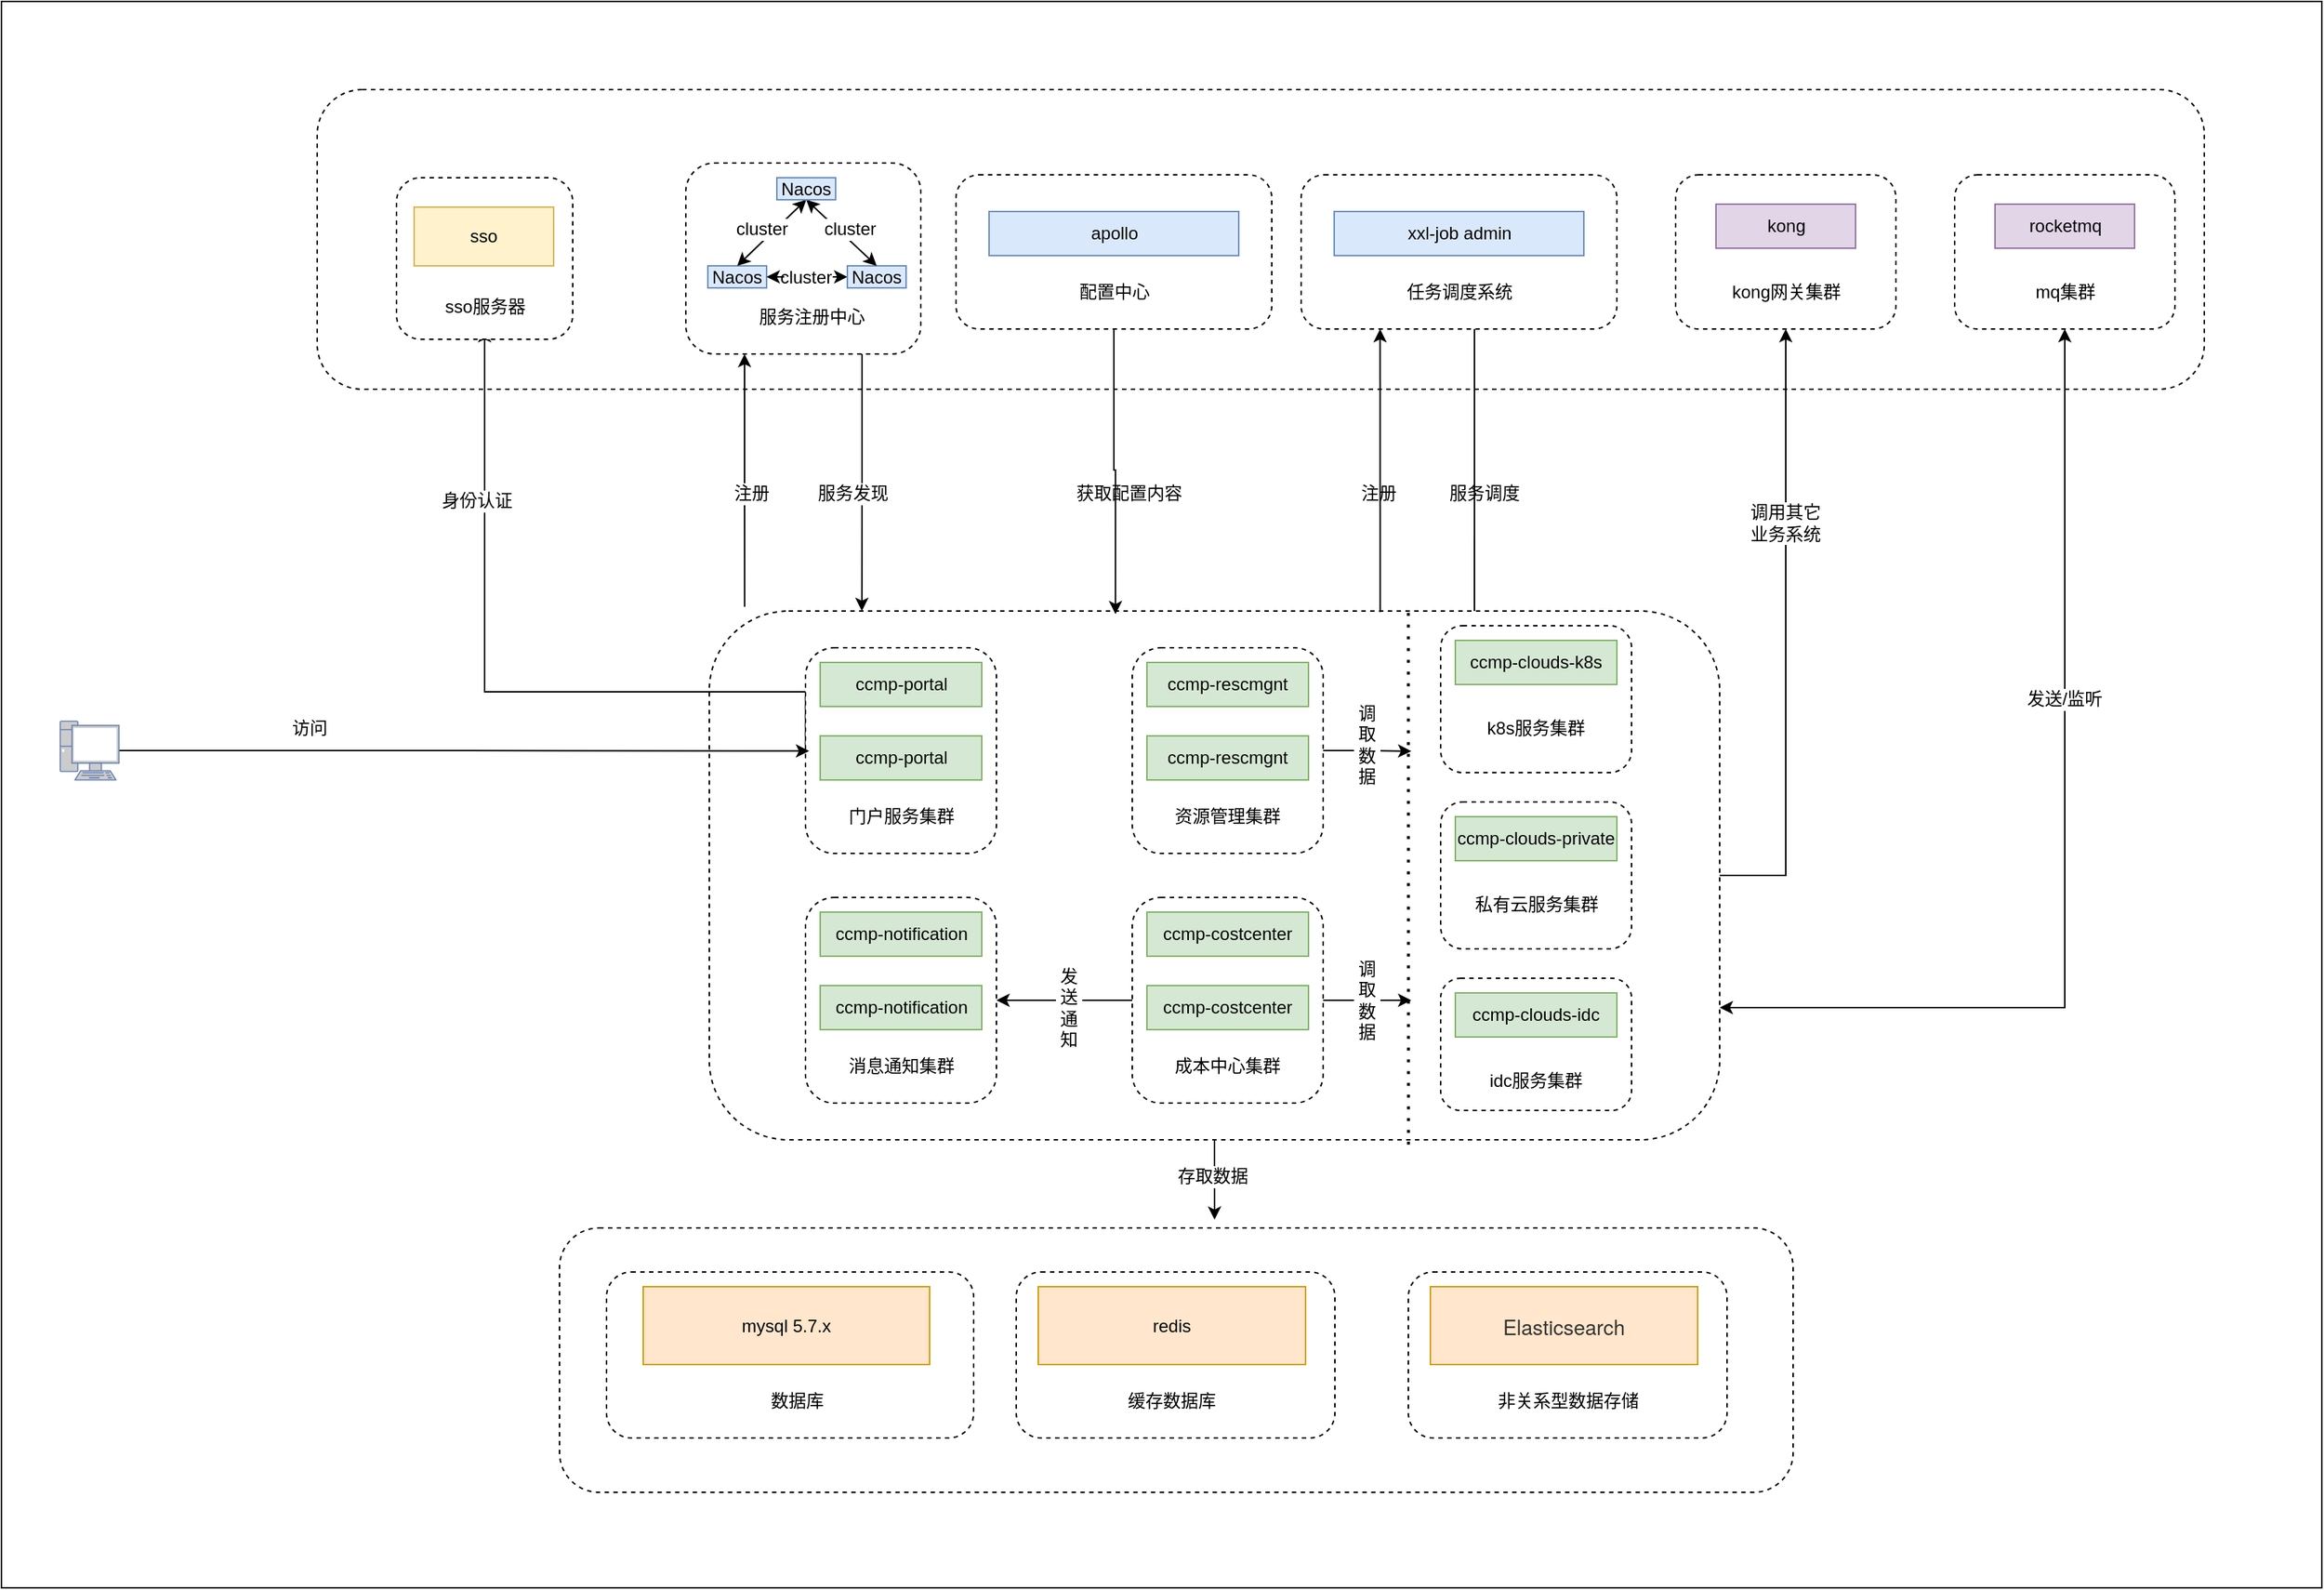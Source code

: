 <mxfile version="17.2.1" type="github">
  <diagram id="wSGMcBNISf7HqdgNfVy2" name="第 1 页">
    <mxGraphModel dx="2556" dy="1094" grid="1" gridSize="10" guides="1" tooltips="1" connect="1" arrows="1" fold="1" page="1" pageScale="1" pageWidth="827" pageHeight="1169" math="0" shadow="0">
      <root>
        <mxCell id="0" />
        <mxCell id="1" parent="0" />
        <mxCell id="6weQ-Jl1HaRSsEtESfC9-3" value="" style="rounded=0;whiteSpace=wrap;html=1;" vertex="1" parent="1">
          <mxGeometry x="90" y="20" width="1580" height="1080" as="geometry" />
        </mxCell>
        <mxCell id="9GRwctNnMvmnXsCD43Yp-45" value="" style="rounded=1;whiteSpace=wrap;html=1;dashed=1;labelBackgroundColor=default;" parent="1" vertex="1">
          <mxGeometry x="470" y="855" width="840" height="180" as="geometry" />
        </mxCell>
        <mxCell id="9GRwctNnMvmnXsCD43Yp-9" value="" style="rounded=1;whiteSpace=wrap;html=1;dashed=1;" parent="1" vertex="1">
          <mxGeometry x="305" y="80" width="1285" height="204" as="geometry" />
        </mxCell>
        <mxCell id="8yMyw2qE8aiuTOASSJmz-81" style="edgeStyle=none;rounded=0;orthogonalLoop=1;jettySize=auto;html=1;exitX=0.75;exitY=0;exitDx=0;exitDy=0;startArrow=classic;startFill=1;endArrow=none;endFill=0;strokeColor=default;entryX=0.549;entryY=1;entryDx=0;entryDy=0;entryPerimeter=0;" parent="1" target="8yMyw2qE8aiuTOASSJmz-77" edge="1">
          <mxGeometry relative="1" as="geometry">
            <mxPoint x="1093" y="510" as="sourcePoint" />
            <mxPoint x="1093" y="430" as="targetPoint" />
          </mxGeometry>
        </mxCell>
        <mxCell id="9GRwctNnMvmnXsCD43Yp-46" style="edgeStyle=orthogonalEdgeStyle;rounded=0;orthogonalLoop=1;jettySize=auto;html=1;exitX=0.5;exitY=1;exitDx=0;exitDy=0;entryX=0.531;entryY=-0.031;entryDx=0;entryDy=0;entryPerimeter=0;startArrow=none;startFill=0;endArrow=classic;endFill=1;" parent="1" source="8yMyw2qE8aiuTOASSJmz-46" target="9GRwctNnMvmnXsCD43Yp-45" edge="1">
          <mxGeometry relative="1" as="geometry" />
        </mxCell>
        <mxCell id="9GRwctNnMvmnXsCD43Yp-51" style="edgeStyle=orthogonalEdgeStyle;rounded=0;orthogonalLoop=1;jettySize=auto;html=1;exitX=1;exitY=0.5;exitDx=0;exitDy=0;entryX=0.5;entryY=1;entryDx=0;entryDy=0;startArrow=none;startFill=0;endArrow=classic;endFill=1;" parent="1" source="8yMyw2qE8aiuTOASSJmz-46" target="8yMyw2qE8aiuTOASSJmz-33" edge="1">
          <mxGeometry relative="1" as="geometry" />
        </mxCell>
        <mxCell id="KKb0Bnolm3aVP5IWetRR-4" style="edgeStyle=orthogonalEdgeStyle;rounded=0;orthogonalLoop=1;jettySize=auto;html=1;exitX=1;exitY=0.75;exitDx=0;exitDy=0;startArrow=classic;startFill=1;entryX=0.5;entryY=1;entryDx=0;entryDy=0;" parent="1" source="8yMyw2qE8aiuTOASSJmz-46" target="KKb0Bnolm3aVP5IWetRR-1" edge="1">
          <mxGeometry relative="1" as="geometry">
            <mxPoint x="1500" y="270" as="targetPoint" />
          </mxGeometry>
        </mxCell>
        <mxCell id="8yMyw2qE8aiuTOASSJmz-46" value="" style="rounded=1;whiteSpace=wrap;html=1;labelBackgroundColor=default;dashed=1;" parent="1" vertex="1">
          <mxGeometry x="572" y="435" width="688" height="360" as="geometry" />
        </mxCell>
        <mxCell id="9GRwctNnMvmnXsCD43Yp-48" style="edgeStyle=orthogonalEdgeStyle;rounded=0;orthogonalLoop=1;jettySize=auto;html=1;exitX=0;exitY=0.5;exitDx=0;exitDy=0;entryX=0.5;entryY=1;entryDx=0;entryDy=0;startArrow=none;startFill=0;endArrow=classic;endFill=1;" parent="1" source="8yMyw2qE8aiuTOASSJmz-49" target="8yMyw2qE8aiuTOASSJmz-89" edge="1">
          <mxGeometry relative="1" as="geometry">
            <Array as="points">
              <mxPoint x="638" y="490" />
              <mxPoint x="419" y="490" />
            </Array>
          </mxGeometry>
        </mxCell>
        <mxCell id="8yMyw2qE8aiuTOASSJmz-49" value="" style="rounded=1;whiteSpace=wrap;html=1;labelBackgroundColor=default;dashed=1;" parent="1" vertex="1">
          <mxGeometry x="637.5" y="460" width="130" height="140" as="geometry" />
        </mxCell>
        <mxCell id="9GRwctNnMvmnXsCD43Yp-11" style="edgeStyle=orthogonalEdgeStyle;rounded=0;orthogonalLoop=1;jettySize=auto;html=1;exitX=0.25;exitY=1;exitDx=0;exitDy=0;entryX=0.035;entryY=-0.008;entryDx=0;entryDy=0;entryPerimeter=0;startArrow=classic;startFill=1;endArrow=none;endFill=0;" parent="1" source="8yMyw2qE8aiuTOASSJmz-1" target="8yMyw2qE8aiuTOASSJmz-46" edge="1">
          <mxGeometry relative="1" as="geometry" />
        </mxCell>
        <mxCell id="9GRwctNnMvmnXsCD43Yp-13" style="edgeStyle=orthogonalEdgeStyle;rounded=0;orthogonalLoop=1;jettySize=auto;html=1;exitX=0.75;exitY=1;exitDx=0;exitDy=0;entryX=0.151;entryY=0;entryDx=0;entryDy=0;entryPerimeter=0;startArrow=none;startFill=0;endArrow=classic;endFill=1;" parent="1" source="8yMyw2qE8aiuTOASSJmz-1" target="8yMyw2qE8aiuTOASSJmz-46" edge="1">
          <mxGeometry relative="1" as="geometry" />
        </mxCell>
        <mxCell id="8yMyw2qE8aiuTOASSJmz-1" value="" style="rounded=1;whiteSpace=wrap;html=1;dashed=1;" parent="1" vertex="1">
          <mxGeometry x="556" y="130" width="160" height="130" as="geometry" />
        </mxCell>
        <mxCell id="8yMyw2qE8aiuTOASSJmz-18" style="edgeStyle=none;orthogonalLoop=1;jettySize=auto;html=1;exitX=1;exitY=0.5;exitDx=0;exitDy=0;startArrow=none;startFill=1;strokeColor=default;" parent="1" source="8yMyw2qE8aiuTOASSJmz-23" target="8yMyw2qE8aiuTOASSJmz-3" edge="1">
          <mxGeometry relative="1" as="geometry" />
        </mxCell>
        <mxCell id="8yMyw2qE8aiuTOASSJmz-2" value="Nacos" style="rounded=0;whiteSpace=wrap;html=1;fillColor=#dae8fc;strokeColor=#6c8ebf;" parent="1" vertex="1">
          <mxGeometry x="571" y="200" width="40" height="15" as="geometry" />
        </mxCell>
        <mxCell id="8yMyw2qE8aiuTOASSJmz-3" value="Nacos" style="rounded=0;whiteSpace=wrap;html=1;fillColor=#dae8fc;strokeColor=#6c8ebf;" parent="1" vertex="1">
          <mxGeometry x="666" y="200" width="40" height="15" as="geometry" />
        </mxCell>
        <mxCell id="8yMyw2qE8aiuTOASSJmz-27" style="edgeStyle=none;orthogonalLoop=1;jettySize=auto;html=1;exitX=0.5;exitY=1;exitDx=0;exitDy=0;entryX=0.5;entryY=0;entryDx=0;entryDy=0;startArrow=classic;startFill=1;strokeColor=default;" parent="1" source="8yMyw2qE8aiuTOASSJmz-4" target="8yMyw2qE8aiuTOASSJmz-3" edge="1">
          <mxGeometry relative="1" as="geometry" />
        </mxCell>
        <mxCell id="8yMyw2qE8aiuTOASSJmz-30" style="edgeStyle=none;orthogonalLoop=1;jettySize=auto;html=1;exitX=0.5;exitY=1;exitDx=0;exitDy=0;entryX=0.5;entryY=0;entryDx=0;entryDy=0;startArrow=classic;startFill=1;strokeColor=default;" parent="1" source="8yMyw2qE8aiuTOASSJmz-4" target="8yMyw2qE8aiuTOASSJmz-2" edge="1">
          <mxGeometry relative="1" as="geometry" />
        </mxCell>
        <mxCell id="8yMyw2qE8aiuTOASSJmz-4" value="Nacos" style="rounded=0;whiteSpace=wrap;html=1;fillColor=#dae8fc;strokeColor=#6c8ebf;" parent="1" vertex="1">
          <mxGeometry x="618" y="140" width="40" height="15" as="geometry" />
        </mxCell>
        <mxCell id="8yMyw2qE8aiuTOASSJmz-20" value="cluster" style="text;html=1;strokeColor=none;fillColor=none;align=center;verticalAlign=middle;whiteSpace=wrap;rounded=0;labelBackgroundColor=default;" parent="1" vertex="1">
          <mxGeometry x="593" y="170" width="30" height="10" as="geometry" />
        </mxCell>
        <mxCell id="8yMyw2qE8aiuTOASSJmz-22" value="cluster" style="text;html=1;strokeColor=none;fillColor=none;align=center;verticalAlign=middle;whiteSpace=wrap;rounded=0;labelBackgroundColor=default;" parent="1" vertex="1">
          <mxGeometry x="653" y="170" width="30" height="10" as="geometry" />
        </mxCell>
        <mxCell id="8yMyw2qE8aiuTOASSJmz-23" value="cluster" style="text;html=1;strokeColor=none;fillColor=none;align=center;verticalAlign=middle;whiteSpace=wrap;rounded=0;labelBackgroundColor=default;" parent="1" vertex="1">
          <mxGeometry x="623" y="202.5" width="30" height="10" as="geometry" />
        </mxCell>
        <mxCell id="8yMyw2qE8aiuTOASSJmz-26" value="" style="edgeStyle=none;orthogonalLoop=1;jettySize=auto;html=1;exitX=1;exitY=0.5;exitDx=0;exitDy=0;startArrow=classic;startFill=1;strokeColor=default;endArrow=none;" parent="1" source="8yMyw2qE8aiuTOASSJmz-2" target="8yMyw2qE8aiuTOASSJmz-23" edge="1">
          <mxGeometry relative="1" as="geometry">
            <mxPoint x="611" y="207.5" as="sourcePoint" />
            <mxPoint x="666" y="207.5" as="targetPoint" />
          </mxGeometry>
        </mxCell>
        <mxCell id="8yMyw2qE8aiuTOASSJmz-32" value="服务注册中心" style="text;html=1;strokeColor=none;fillColor=none;align=center;verticalAlign=middle;whiteSpace=wrap;rounded=0;labelBackgroundColor=default;" parent="1" vertex="1">
          <mxGeometry x="598" y="220" width="88" height="30" as="geometry" />
        </mxCell>
        <mxCell id="8yMyw2qE8aiuTOASSJmz-33" value="" style="rounded=1;whiteSpace=wrap;html=1;labelBackgroundColor=default;dashed=1;" parent="1" vertex="1">
          <mxGeometry x="1230" y="138" width="150" height="105" as="geometry" />
        </mxCell>
        <mxCell id="8yMyw2qE8aiuTOASSJmz-34" value="kong" style="rounded=0;whiteSpace=wrap;html=1;labelBackgroundColor=none;fillColor=#e1d5e7;strokeColor=#9673a6;" parent="1" vertex="1">
          <mxGeometry x="1257.5" y="158" width="95" height="30" as="geometry" />
        </mxCell>
        <mxCell id="8yMyw2qE8aiuTOASSJmz-39" value="kong网关集群" style="text;html=1;strokeColor=none;fillColor=none;align=center;verticalAlign=middle;whiteSpace=wrap;rounded=0;labelBackgroundColor=default;" parent="1" vertex="1">
          <mxGeometry x="1262.5" y="200" width="85" height="36" as="geometry" />
        </mxCell>
        <mxCell id="9GRwctNnMvmnXsCD43Yp-54" style="edgeStyle=orthogonalEdgeStyle;rounded=0;orthogonalLoop=1;jettySize=auto;html=1;exitX=1;exitY=0.5;exitDx=0;exitDy=0;exitPerimeter=0;startArrow=none;startFill=0;endArrow=classic;endFill=1;" parent="1" source="8yMyw2qE8aiuTOASSJmz-43" edge="1">
          <mxGeometry relative="1" as="geometry">
            <mxPoint x="640" y="530.286" as="targetPoint" />
          </mxGeometry>
        </mxCell>
        <mxCell id="8yMyw2qE8aiuTOASSJmz-43" value="" style="fontColor=#0066CC;verticalAlign=top;verticalLabelPosition=bottom;labelPosition=center;align=center;html=1;outlineConnect=0;fillColor=#CCCCCC;strokeColor=#6881B3;gradientColor=none;gradientDirection=north;strokeWidth=2;shape=mxgraph.networks.pc;rounded=1;labelBackgroundColor=default;" parent="1" vertex="1">
          <mxGeometry x="130" y="510" width="40" height="40" as="geometry" />
        </mxCell>
        <mxCell id="8yMyw2qE8aiuTOASSJmz-45" value="访问" style="text;html=1;strokeColor=none;fillColor=none;align=center;verticalAlign=middle;whiteSpace=wrap;rounded=0;labelBackgroundColor=default;" parent="1" vertex="1">
          <mxGeometry x="270" y="500" width="60" height="30" as="geometry" />
        </mxCell>
        <mxCell id="8yMyw2qE8aiuTOASSJmz-47" value="ccmp-portal" style="rounded=0;whiteSpace=wrap;html=1;labelBackgroundColor=none;fillColor=#d5e8d4;strokeColor=#82b366;" parent="1" vertex="1">
          <mxGeometry x="647.5" y="470" width="110" height="30" as="geometry" />
        </mxCell>
        <mxCell id="8yMyw2qE8aiuTOASSJmz-48" value="ccmp-portal" style="rounded=0;whiteSpace=wrap;html=1;labelBackgroundColor=none;fillColor=#d5e8d4;strokeColor=#82b366;" parent="1" vertex="1">
          <mxGeometry x="647.5" y="520" width="110" height="30" as="geometry" />
        </mxCell>
        <mxCell id="8yMyw2qE8aiuTOASSJmz-50" value="&lt;div style=&quot;text-align: left&quot;&gt;门户服务集群&lt;/div&gt;" style="text;html=1;strokeColor=none;fillColor=none;align=center;verticalAlign=middle;whiteSpace=wrap;rounded=0;dashed=1;labelBackgroundColor=default;" parent="1" vertex="1">
          <mxGeometry x="662.5" y="560" width="80" height="30" as="geometry" />
        </mxCell>
        <mxCell id="8yMyw2qE8aiuTOASSJmz-54" value="" style="rounded=1;whiteSpace=wrap;html=1;labelBackgroundColor=default;dashed=1;" parent="1" vertex="1">
          <mxGeometry x="1070" y="685" width="130" height="90" as="geometry" />
        </mxCell>
        <mxCell id="8yMyw2qE8aiuTOASSJmz-51" value="idc服务集群" style="text;html=1;strokeColor=none;fillColor=none;align=center;verticalAlign=middle;whiteSpace=wrap;rounded=0;dashed=1;labelBackgroundColor=default;" parent="1" vertex="1">
          <mxGeometry x="1095" y="740" width="80" height="30" as="geometry" />
        </mxCell>
        <mxCell id="8yMyw2qE8aiuTOASSJmz-53" value="ccmp-clouds-idc" style="rounded=0;whiteSpace=wrap;html=1;labelBackgroundColor=none;fillColor=#d5e8d4;strokeColor=#82b366;" parent="1" vertex="1">
          <mxGeometry x="1080" y="695" width="110" height="30" as="geometry" />
        </mxCell>
        <mxCell id="8yMyw2qE8aiuTOASSJmz-55" value="" style="rounded=1;whiteSpace=wrap;html=1;labelBackgroundColor=default;dashed=1;" parent="1" vertex="1">
          <mxGeometry x="1070" y="565" width="130" height="100" as="geometry" />
        </mxCell>
        <mxCell id="8yMyw2qE8aiuTOASSJmz-56" value="私有云服务集群" style="text;html=1;strokeColor=none;fillColor=none;align=center;verticalAlign=middle;whiteSpace=wrap;rounded=0;dashed=1;labelBackgroundColor=default;" parent="1" vertex="1">
          <mxGeometry x="1087.5" y="620" width="95" height="30" as="geometry" />
        </mxCell>
        <mxCell id="8yMyw2qE8aiuTOASSJmz-58" value="ccmp-clouds-private" style="rounded=0;whiteSpace=wrap;html=1;labelBackgroundColor=none;fillColor=#d5e8d4;strokeColor=#82b366;" parent="1" vertex="1">
          <mxGeometry x="1080" y="575" width="110" height="30" as="geometry" />
        </mxCell>
        <mxCell id="8yMyw2qE8aiuTOASSJmz-59" value="" style="rounded=1;whiteSpace=wrap;html=1;labelBackgroundColor=default;dashed=1;" parent="1" vertex="1">
          <mxGeometry x="1070" y="445" width="130" height="100" as="geometry" />
        </mxCell>
        <mxCell id="8yMyw2qE8aiuTOASSJmz-60" value="k8s服务集群" style="text;html=1;strokeColor=none;fillColor=none;align=center;verticalAlign=middle;whiteSpace=wrap;rounded=0;dashed=1;labelBackgroundColor=default;" parent="1" vertex="1">
          <mxGeometry x="1095" y="500" width="80" height="30" as="geometry" />
        </mxCell>
        <mxCell id="8yMyw2qE8aiuTOASSJmz-62" value="ccmp-clouds-k8s" style="rounded=0;whiteSpace=wrap;html=1;labelBackgroundColor=none;fillColor=#d5e8d4;strokeColor=#82b366;" parent="1" vertex="1">
          <mxGeometry x="1080" y="455" width="110" height="30" as="geometry" />
        </mxCell>
        <mxCell id="8yMyw2qE8aiuTOASSJmz-65" value="注册" style="text;html=1;strokeColor=none;fillColor=none;align=center;verticalAlign=middle;whiteSpace=wrap;rounded=0;dashed=1;labelBackgroundColor=default;" parent="1" vertex="1">
          <mxGeometry x="571" y="340" width="60" height="30" as="geometry" />
        </mxCell>
        <mxCell id="8yMyw2qE8aiuTOASSJmz-68" value="服务发现" style="text;html=1;strokeColor=none;fillColor=none;align=center;verticalAlign=middle;whiteSpace=wrap;rounded=0;dashed=1;labelBackgroundColor=default;" parent="1" vertex="1">
          <mxGeometry x="600" y="340" width="140" height="30" as="geometry" />
        </mxCell>
        <mxCell id="8yMyw2qE8aiuTOASSJmz-80" style="edgeStyle=none;rounded=0;orthogonalLoop=1;jettySize=auto;html=1;exitX=0.25;exitY=1;exitDx=0;exitDy=0;entryX=0.664;entryY=0.002;entryDx=0;entryDy=0;entryPerimeter=0;startArrow=classic;startFill=1;endArrow=none;endFill=0;strokeColor=default;" parent="1" source="8yMyw2qE8aiuTOASSJmz-77" target="8yMyw2qE8aiuTOASSJmz-46" edge="1">
          <mxGeometry relative="1" as="geometry" />
        </mxCell>
        <mxCell id="8yMyw2qE8aiuTOASSJmz-77" value="" style="rounded=1;whiteSpace=wrap;html=1;dashed=1;labelBackgroundColor=default;" parent="1" vertex="1">
          <mxGeometry x="975" y="138" width="215" height="105" as="geometry" />
        </mxCell>
        <mxCell id="8yMyw2qE8aiuTOASSJmz-78" value="xxl-job admin" style="rounded=0;whiteSpace=wrap;html=1;labelBackgroundColor=none;fillColor=#dae8fc;strokeColor=#6c8ebf;" parent="1" vertex="1">
          <mxGeometry x="997.5" y="163" width="170" height="30" as="geometry" />
        </mxCell>
        <mxCell id="8yMyw2qE8aiuTOASSJmz-79" value="任务调度系统" style="text;html=1;strokeColor=none;fillColor=none;align=center;verticalAlign=middle;whiteSpace=wrap;rounded=0;dashed=1;labelBackgroundColor=default;" parent="1" vertex="1">
          <mxGeometry x="1002.5" y="203" width="160" height="30" as="geometry" />
        </mxCell>
        <mxCell id="8yMyw2qE8aiuTOASSJmz-85" value="注册" style="text;html=1;strokeColor=none;fillColor=none;align=center;verticalAlign=middle;whiteSpace=wrap;rounded=0;labelBackgroundColor=none;" parent="1" vertex="1">
          <mxGeometry x="997.5" y="340" width="60" height="30" as="geometry" />
        </mxCell>
        <mxCell id="8yMyw2qE8aiuTOASSJmz-86" value="服务调度" style="text;html=1;strokeColor=none;fillColor=none;align=center;verticalAlign=middle;whiteSpace=wrap;rounded=0;labelBackgroundColor=none;" parent="1" vertex="1">
          <mxGeometry x="1070" y="340" width="60" height="30" as="geometry" />
        </mxCell>
        <mxCell id="8yMyw2qE8aiuTOASSJmz-87" value="" style="rounded=1;whiteSpace=wrap;html=1;labelBackgroundColor=none;dashed=1;" parent="1" vertex="1">
          <mxGeometry x="359" y="140" width="120" height="110" as="geometry" />
        </mxCell>
        <mxCell id="8yMyw2qE8aiuTOASSJmz-88" value="sso" style="rounded=0;whiteSpace=wrap;html=1;labelBackgroundColor=none;fillColor=#fff2cc;strokeColor=#d6b656;" parent="1" vertex="1">
          <mxGeometry x="371" y="160" width="95" height="40" as="geometry" />
        </mxCell>
        <mxCell id="8yMyw2qE8aiuTOASSJmz-89" value="sso服务器" style="text;html=1;strokeColor=none;fillColor=none;align=center;verticalAlign=middle;whiteSpace=wrap;rounded=0;labelBackgroundColor=none;" parent="1" vertex="1">
          <mxGeometry x="380.5" y="213" width="77" height="30" as="geometry" />
        </mxCell>
        <mxCell id="8yMyw2qE8aiuTOASSJmz-93" value="" style="rounded=1;whiteSpace=wrap;html=1;labelBackgroundColor=default;dashed=1;" parent="1" vertex="1">
          <mxGeometry x="502" y="885" width="250" height="113" as="geometry" />
        </mxCell>
        <mxCell id="8yMyw2qE8aiuTOASSJmz-94" value="mysql 5.7.x" style="rounded=0;whiteSpace=wrap;html=1;labelBackgroundColor=none;fillColor=#ffe6cc;strokeColor=#d79b00;" parent="1" vertex="1">
          <mxGeometry x="527" y="895" width="195" height="53" as="geometry" />
        </mxCell>
        <mxCell id="8yMyw2qE8aiuTOASSJmz-95" value="数据库" style="text;html=1;strokeColor=none;fillColor=none;align=center;verticalAlign=middle;whiteSpace=wrap;rounded=0;labelBackgroundColor=default;" parent="1" vertex="1">
          <mxGeometry x="572" y="958" width="120" height="30" as="geometry" />
        </mxCell>
        <mxCell id="8yMyw2qE8aiuTOASSJmz-97" value="" style="rounded=1;whiteSpace=wrap;html=1;dashed=1;labelBackgroundColor=none;" parent="1" vertex="1">
          <mxGeometry x="781" y="885" width="217" height="113" as="geometry" />
        </mxCell>
        <mxCell id="8yMyw2qE8aiuTOASSJmz-98" value="redis" style="rounded=0;whiteSpace=wrap;html=1;labelBackgroundColor=none;fillColor=#ffe6cc;strokeColor=#d79b00;" parent="1" vertex="1">
          <mxGeometry x="796" y="895" width="182" height="53" as="geometry" />
        </mxCell>
        <mxCell id="8yMyw2qE8aiuTOASSJmz-99" value="缓存数据库" style="text;html=1;strokeColor=none;fillColor=none;align=center;verticalAlign=middle;whiteSpace=wrap;rounded=0;dashed=1;labelBackgroundColor=none;" parent="1" vertex="1">
          <mxGeometry x="847" y="958" width="80" height="30" as="geometry" />
        </mxCell>
        <mxCell id="8yMyw2qE8aiuTOASSJmz-102" value="" style="rounded=1;whiteSpace=wrap;html=1;dashed=1;labelBackgroundColor=none;" parent="1" vertex="1">
          <mxGeometry x="1048" y="885" width="217" height="113" as="geometry" />
        </mxCell>
        <mxCell id="8yMyw2qE8aiuTOASSJmz-103" value="&lt;span style=&quot;color: rgb(51 , 51 , 51) ; font-family: &amp;quot;helvetica neue&amp;quot; , &amp;quot;helvetica&amp;quot; , &amp;quot;arial&amp;quot; , &amp;quot;pingfang sc&amp;quot; , &amp;quot;hiragino sans gb&amp;quot; , &amp;quot;microsoft yahei&amp;quot; , &amp;quot;wenquanyi micro hei&amp;quot; , sans-serif ; font-size: 14px ; text-indent: 28px&quot;&gt;Elasticsearch&lt;/span&gt;" style="rounded=0;whiteSpace=wrap;html=1;labelBackgroundColor=none;fillColor=#ffe6cc;strokeColor=#d79b00;" parent="1" vertex="1">
          <mxGeometry x="1063" y="895" width="182" height="53" as="geometry" />
        </mxCell>
        <mxCell id="8yMyw2qE8aiuTOASSJmz-104" value="非关系型数据存储" style="text;html=1;strokeColor=none;fillColor=none;align=center;verticalAlign=middle;whiteSpace=wrap;rounded=0;dashed=1;labelBackgroundColor=none;" parent="1" vertex="1">
          <mxGeometry x="1099.5" y="958" width="114" height="30" as="geometry" />
        </mxCell>
        <mxCell id="9GRwctNnMvmnXsCD43Yp-1" value="获取配置内容" style="text;html=1;strokeColor=none;fillColor=none;align=center;verticalAlign=middle;whiteSpace=wrap;rounded=0;dashed=1;labelBackgroundColor=default;" parent="1" vertex="1">
          <mxGeometry x="787.5" y="340" width="140" height="30" as="geometry" />
        </mxCell>
        <mxCell id="9GRwctNnMvmnXsCD43Yp-17" style="edgeStyle=orthogonalEdgeStyle;rounded=0;orthogonalLoop=1;jettySize=auto;html=1;exitX=0.5;exitY=1;exitDx=0;exitDy=0;entryX=0.402;entryY=0.006;entryDx=0;entryDy=0;entryPerimeter=0;startArrow=none;startFill=0;endArrow=classic;endFill=1;" parent="1" source="9GRwctNnMvmnXsCD43Yp-6" target="8yMyw2qE8aiuTOASSJmz-46" edge="1">
          <mxGeometry relative="1" as="geometry" />
        </mxCell>
        <mxCell id="9GRwctNnMvmnXsCD43Yp-6" value="" style="rounded=1;whiteSpace=wrap;html=1;dashed=1;labelBackgroundColor=default;" parent="1" vertex="1">
          <mxGeometry x="740" y="138" width="215" height="105" as="geometry" />
        </mxCell>
        <mxCell id="9GRwctNnMvmnXsCD43Yp-7" value="apollo" style="rounded=0;whiteSpace=wrap;html=1;labelBackgroundColor=none;fillColor=#dae8fc;strokeColor=#6c8ebf;" parent="1" vertex="1">
          <mxGeometry x="762.5" y="163" width="170" height="30" as="geometry" />
        </mxCell>
        <mxCell id="9GRwctNnMvmnXsCD43Yp-8" value="配置中心" style="text;html=1;strokeColor=none;fillColor=none;align=center;verticalAlign=middle;whiteSpace=wrap;rounded=0;dashed=1;labelBackgroundColor=default;" parent="1" vertex="1">
          <mxGeometry x="767.5" y="203" width="160" height="30" as="geometry" />
        </mxCell>
        <mxCell id="9GRwctNnMvmnXsCD43Yp-10" value="身份认证" style="text;html=1;strokeColor=none;fillColor=none;align=center;verticalAlign=middle;whiteSpace=wrap;rounded=0;dashed=1;labelBackgroundColor=default;" parent="1" vertex="1">
          <mxGeometry x="384" y="345" width="60" height="30" as="geometry" />
        </mxCell>
        <mxCell id="9GRwctNnMvmnXsCD43Yp-21" value="" style="endArrow=none;dashed=1;html=1;dashPattern=1 3;strokeWidth=2;rounded=0;exitX=0.692;exitY=1.009;exitDx=0;exitDy=0;exitPerimeter=0;" parent="1" source="8yMyw2qE8aiuTOASSJmz-46" edge="1">
          <mxGeometry width="50" height="50" relative="1" as="geometry">
            <mxPoint x="1048" y="765" as="sourcePoint" />
            <mxPoint x="1048" y="435" as="targetPoint" />
          </mxGeometry>
        </mxCell>
        <mxCell id="9GRwctNnMvmnXsCD43Yp-43" style="edgeStyle=orthogonalEdgeStyle;rounded=0;orthogonalLoop=1;jettySize=auto;html=1;exitX=1;exitY=0.5;exitDx=0;exitDy=0;entryX=0;entryY=0.5;entryDx=0;entryDy=0;startArrow=classic;startFill=1;endArrow=none;endFill=0;" parent="1" source="9GRwctNnMvmnXsCD43Yp-24" target="9GRwctNnMvmnXsCD43Yp-36" edge="1">
          <mxGeometry relative="1" as="geometry" />
        </mxCell>
        <mxCell id="9GRwctNnMvmnXsCD43Yp-24" value="" style="rounded=1;whiteSpace=wrap;html=1;labelBackgroundColor=default;dashed=1;" parent="1" vertex="1">
          <mxGeometry x="637.5" y="630" width="130" height="140" as="geometry" />
        </mxCell>
        <mxCell id="9GRwctNnMvmnXsCD43Yp-25" value="&lt;div style=&quot;text-align: left&quot;&gt;消息通知集群&lt;br&gt;&lt;/div&gt;" style="text;html=1;strokeColor=none;fillColor=none;align=center;verticalAlign=middle;whiteSpace=wrap;rounded=0;dashed=1;labelBackgroundColor=default;" parent="1" vertex="1">
          <mxGeometry x="662.5" y="730" width="80" height="30" as="geometry" />
        </mxCell>
        <mxCell id="9GRwctNnMvmnXsCD43Yp-26" value="ccmp-notification" style="rounded=0;whiteSpace=wrap;html=1;labelBackgroundColor=none;fillColor=#d5e8d4;strokeColor=#82b366;" parent="1" vertex="1">
          <mxGeometry x="647.5" y="690" width="110" height="30" as="geometry" />
        </mxCell>
        <mxCell id="9GRwctNnMvmnXsCD43Yp-27" value="ccmp-notification" style="rounded=0;whiteSpace=wrap;html=1;labelBackgroundColor=none;fillColor=#d5e8d4;strokeColor=#82b366;" parent="1" vertex="1">
          <mxGeometry x="647.5" y="640" width="110" height="30" as="geometry" />
        </mxCell>
        <mxCell id="9GRwctNnMvmnXsCD43Yp-41" style="edgeStyle=orthogonalEdgeStyle;rounded=0;orthogonalLoop=1;jettySize=auto;html=1;exitX=1;exitY=0.5;exitDx=0;exitDy=0;startArrow=none;startFill=0;endArrow=classic;endFill=1;" parent="1" source="9GRwctNnMvmnXsCD43Yp-28" edge="1">
          <mxGeometry relative="1" as="geometry">
            <mxPoint x="1050" y="530.412" as="targetPoint" />
          </mxGeometry>
        </mxCell>
        <mxCell id="9GRwctNnMvmnXsCD43Yp-28" value="" style="rounded=1;whiteSpace=wrap;html=1;labelBackgroundColor=default;dashed=1;" parent="1" vertex="1">
          <mxGeometry x="860" y="460" width="130" height="140" as="geometry" />
        </mxCell>
        <mxCell id="9GRwctNnMvmnXsCD43Yp-29" value="&lt;div style=&quot;text-align: left&quot;&gt;资源管理集群&lt;/div&gt;" style="text;html=1;strokeColor=none;fillColor=none;align=center;verticalAlign=middle;whiteSpace=wrap;rounded=0;dashed=1;labelBackgroundColor=default;" parent="1" vertex="1">
          <mxGeometry x="885" y="560" width="80" height="30" as="geometry" />
        </mxCell>
        <mxCell id="9GRwctNnMvmnXsCD43Yp-30" value="ccmp-rescmgnt" style="rounded=0;whiteSpace=wrap;html=1;labelBackgroundColor=none;fillColor=#d5e8d4;strokeColor=#82b366;" parent="1" vertex="1">
          <mxGeometry x="870" y="520" width="110" height="30" as="geometry" />
        </mxCell>
        <mxCell id="9GRwctNnMvmnXsCD43Yp-31" value="ccmp-rescmgnt" style="rounded=0;whiteSpace=wrap;html=1;labelBackgroundColor=none;fillColor=#d5e8d4;strokeColor=#82b366;" parent="1" vertex="1">
          <mxGeometry x="870" y="470" width="110" height="30" as="geometry" />
        </mxCell>
        <mxCell id="6weQ-Jl1HaRSsEtESfC9-1" style="edgeStyle=orthogonalEdgeStyle;rounded=0;orthogonalLoop=1;jettySize=auto;html=1;exitX=1;exitY=0.5;exitDx=0;exitDy=0;startArrow=none;startFill=0;endArrow=classic;endFill=1;" edge="1" parent="1" source="9GRwctNnMvmnXsCD43Yp-36">
          <mxGeometry relative="1" as="geometry">
            <mxPoint x="1050" y="700" as="targetPoint" />
          </mxGeometry>
        </mxCell>
        <mxCell id="9GRwctNnMvmnXsCD43Yp-36" value="" style="rounded=1;whiteSpace=wrap;html=1;labelBackgroundColor=default;dashed=1;" parent="1" vertex="1">
          <mxGeometry x="860" y="630" width="130" height="140" as="geometry" />
        </mxCell>
        <mxCell id="9GRwctNnMvmnXsCD43Yp-37" value="&lt;div style=&quot;text-align: left&quot;&gt;成本中心集群&lt;br&gt;&lt;/div&gt;" style="text;html=1;strokeColor=none;fillColor=none;align=center;verticalAlign=middle;whiteSpace=wrap;rounded=0;dashed=1;labelBackgroundColor=default;" parent="1" vertex="1">
          <mxGeometry x="885" y="730" width="80" height="30" as="geometry" />
        </mxCell>
        <mxCell id="9GRwctNnMvmnXsCD43Yp-38" value="ccmp-costcenter" style="rounded=0;whiteSpace=wrap;html=1;labelBackgroundColor=none;fillColor=#d5e8d4;strokeColor=#82b366;" parent="1" vertex="1">
          <mxGeometry x="870" y="690" width="110" height="30" as="geometry" />
        </mxCell>
        <mxCell id="9GRwctNnMvmnXsCD43Yp-39" value="ccmp-costcenter" style="rounded=0;whiteSpace=wrap;html=1;labelBackgroundColor=none;fillColor=#d5e8d4;strokeColor=#82b366;" parent="1" vertex="1">
          <mxGeometry x="870" y="640" width="110" height="30" as="geometry" />
        </mxCell>
        <mxCell id="9GRwctNnMvmnXsCD43Yp-42" value="调取数据" style="text;html=1;strokeColor=none;fillColor=none;align=center;verticalAlign=middle;whiteSpace=wrap;rounded=0;dashed=1;labelBackgroundColor=default;" parent="1" vertex="1">
          <mxGeometry x="1010" y="485" width="20" height="81" as="geometry" />
        </mxCell>
        <mxCell id="9GRwctNnMvmnXsCD43Yp-44" value="发送通知" style="text;html=1;strokeColor=none;fillColor=none;align=center;verticalAlign=middle;whiteSpace=wrap;rounded=0;dashed=1;labelBackgroundColor=default;" parent="1" vertex="1">
          <mxGeometry x="807" y="664.5" width="20" height="81" as="geometry" />
        </mxCell>
        <mxCell id="9GRwctNnMvmnXsCD43Yp-47" value="存取数据" style="text;html=1;strokeColor=none;fillColor=none;align=center;verticalAlign=middle;whiteSpace=wrap;rounded=0;dashed=1;labelBackgroundColor=default;" parent="1" vertex="1">
          <mxGeometry x="885" y="805" width="60" height="30" as="geometry" />
        </mxCell>
        <mxCell id="9GRwctNnMvmnXsCD43Yp-52" value="调用其它业务系统" style="text;html=1;strokeColor=none;fillColor=none;align=center;verticalAlign=middle;whiteSpace=wrap;rounded=0;dashed=1;labelBackgroundColor=default;" parent="1" vertex="1">
          <mxGeometry x="1275" y="360" width="60" height="30" as="geometry" />
        </mxCell>
        <mxCell id="KKb0Bnolm3aVP5IWetRR-1" value="" style="rounded=1;whiteSpace=wrap;html=1;labelBackgroundColor=default;dashed=1;" parent="1" vertex="1">
          <mxGeometry x="1420" y="138" width="150" height="105" as="geometry" />
        </mxCell>
        <mxCell id="KKb0Bnolm3aVP5IWetRR-2" value="mq集群" style="text;html=1;strokeColor=none;fillColor=none;align=center;verticalAlign=middle;whiteSpace=wrap;rounded=0;labelBackgroundColor=default;" parent="1" vertex="1">
          <mxGeometry x="1452.5" y="200" width="85" height="36" as="geometry" />
        </mxCell>
        <mxCell id="KKb0Bnolm3aVP5IWetRR-3" value="rocketmq" style="rounded=0;whiteSpace=wrap;html=1;labelBackgroundColor=none;fillColor=#e1d5e7;strokeColor=#9673a6;" parent="1" vertex="1">
          <mxGeometry x="1447.5" y="158" width="95" height="30" as="geometry" />
        </mxCell>
        <mxCell id="KKb0Bnolm3aVP5IWetRR-5" value="发送/监听" style="text;html=1;strokeColor=none;fillColor=none;align=center;verticalAlign=middle;whiteSpace=wrap;rounded=0;labelBackgroundColor=default;" parent="1" vertex="1">
          <mxGeometry x="1465" y="480" width="60" height="30" as="geometry" />
        </mxCell>
        <mxCell id="6weQ-Jl1HaRSsEtESfC9-2" value="调取数据" style="text;html=1;strokeColor=none;fillColor=none;align=center;verticalAlign=middle;whiteSpace=wrap;rounded=0;dashed=1;labelBackgroundColor=default;" vertex="1" parent="1">
          <mxGeometry x="1010" y="659" width="20" height="81" as="geometry" />
        </mxCell>
      </root>
    </mxGraphModel>
  </diagram>
</mxfile>
